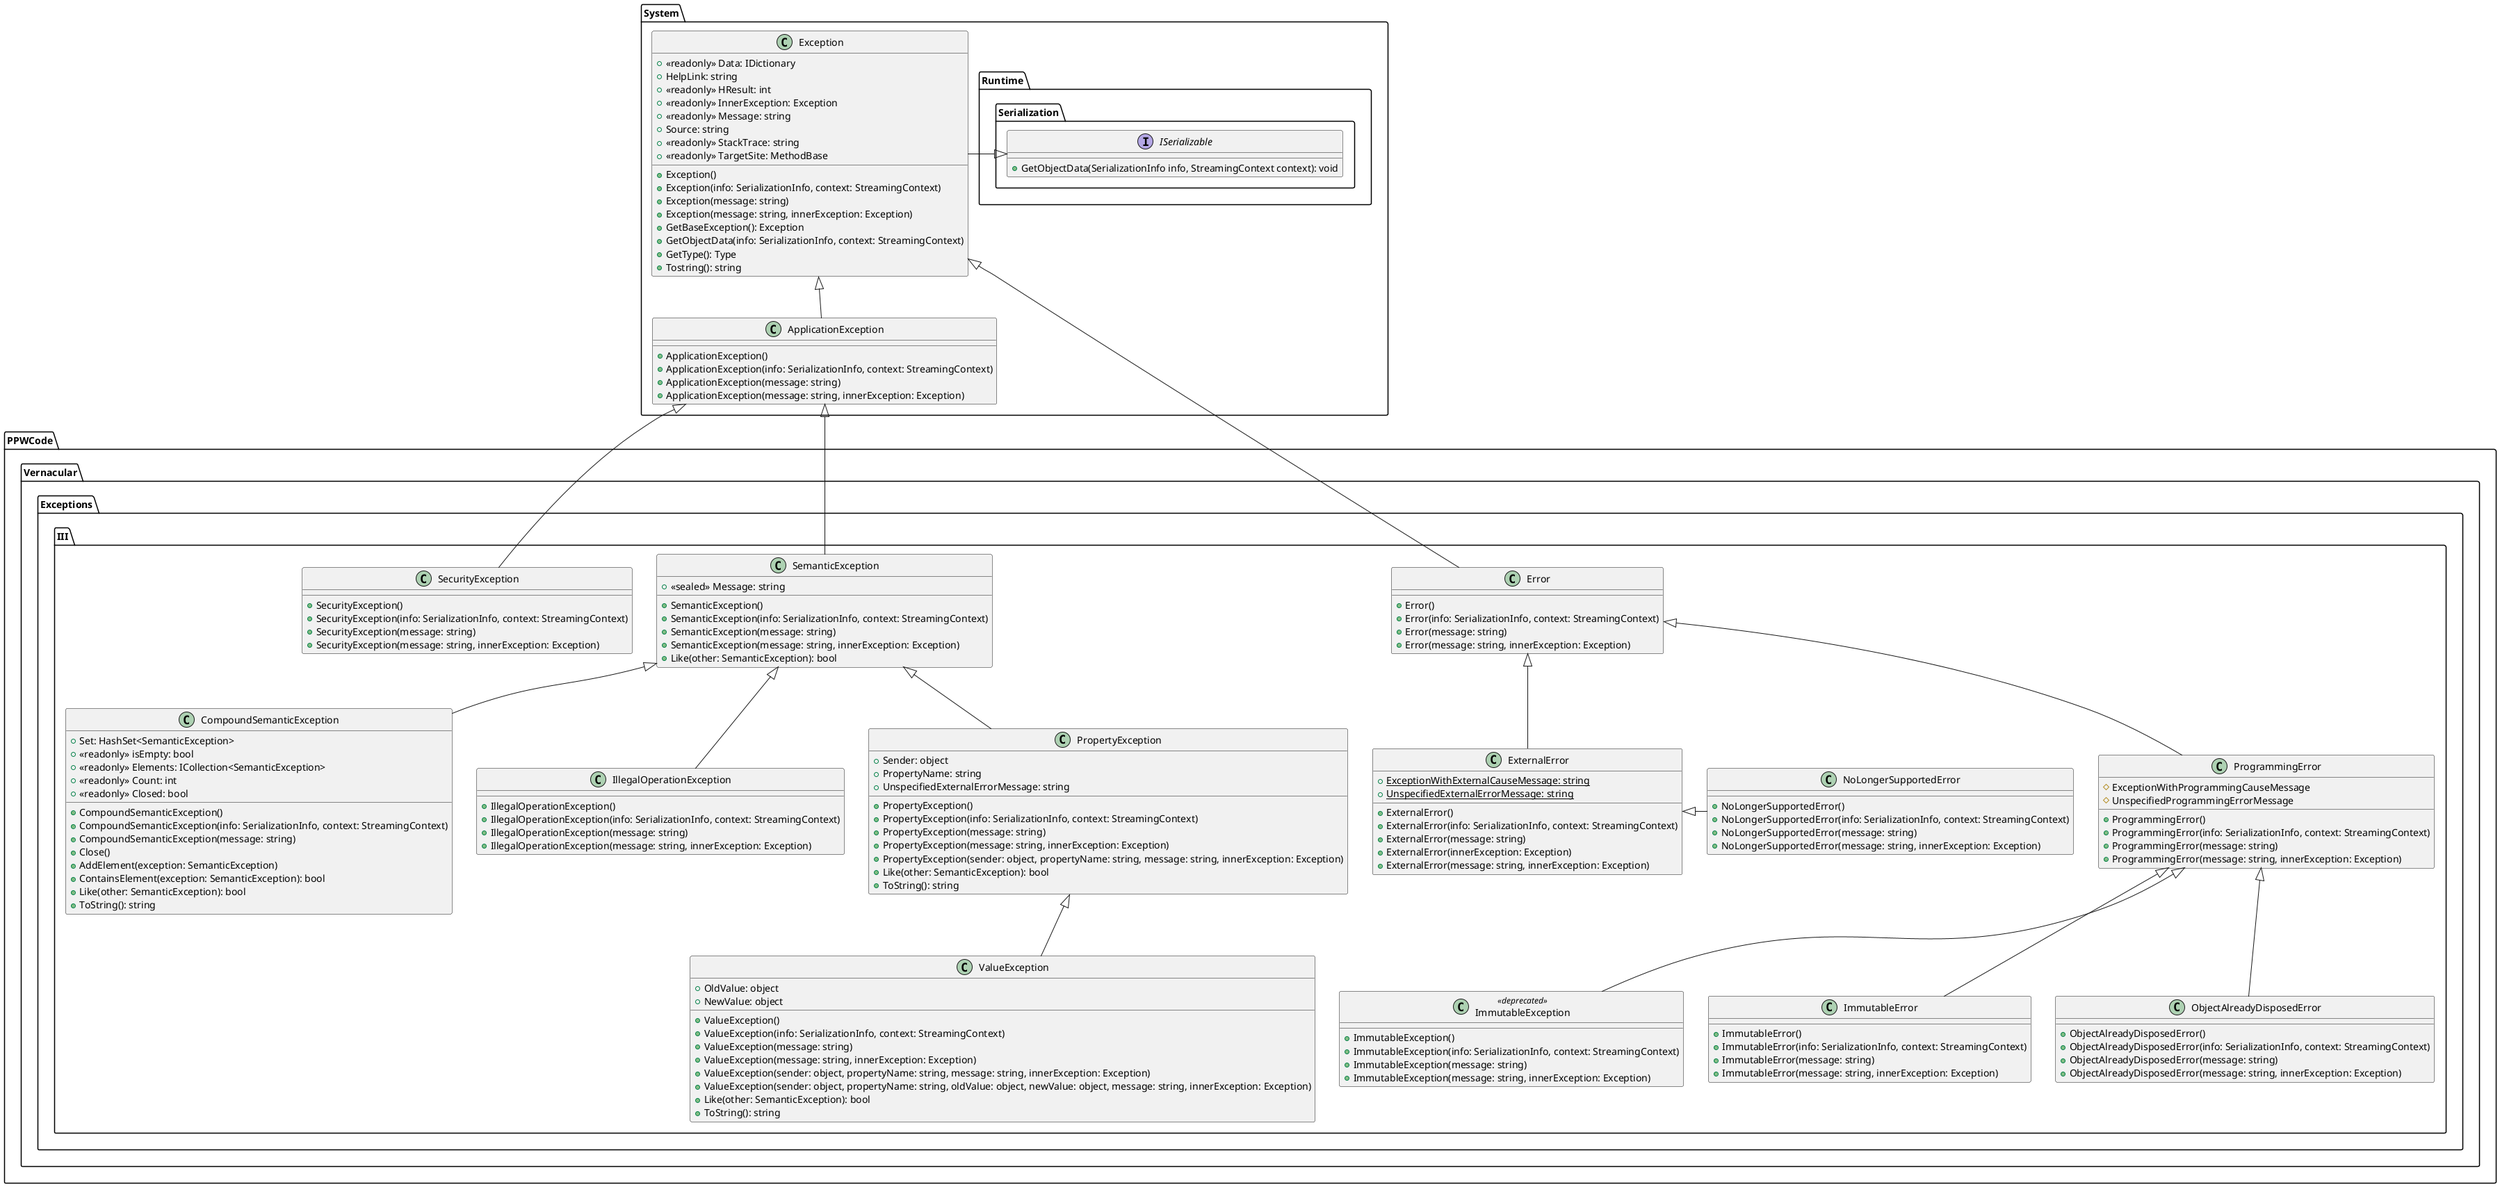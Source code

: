 @startuml

package System {
    package Runtime {
        package Serialization {
            interface ISerializable {
                + GetObjectData(SerializationInfo info, StreamingContext context): void
            }
        }
    }

    ISerializable <|- Exception
    class Exception {
        + <<readonly>> Data: IDictionary
        + HelpLink: string
        + <<readonly>> HResult: int
        + <<readonly>> InnerException: Exception
        + <<readonly>> Message: string
        + Source: string
        + <<readonly>> StackTrace: string
        + <<readonly>> TargetSite: MethodBase
        + Exception()
        + Exception(info: SerializationInfo, context: StreamingContext)
        + Exception(message: string)
        + Exception(message: string, innerException: Exception)
        + GetBaseException(): Exception
        + GetObjectData(info: SerializationInfo, context: StreamingContext)
        + GetType(): Type
        + Tostring(): string
    }

    Exception <|-- ApplicationException
    class ApplicationException {
        + ApplicationException()
        + ApplicationException(info: SerializationInfo, context: StreamingContext)
        + ApplicationException(message: string)
        + ApplicationException(message: string, innerException: Exception)
    }
}

package PPWCode {
    package Vernacular {
        package Exceptions {
            package III {
                Exception <|-- Error
                class Error {
                    + Error()
                    + Error(info: SerializationInfo, context: StreamingContext)
                    + Error(message: string)
                    + Error(message: string, innerException: Exception)
                }

                Error <|-- ExternalError
                class ExternalError {
                    + {static} ExceptionWithExternalCauseMessage: string
                    + {static} UnspecifiedExternalErrorMessage: string
                    + ExternalError()
                    + ExternalError(info: SerializationInfo, context: StreamingContext)
                    + ExternalError(message: string)
                    + ExternalError(innerException: Exception)
                    + ExternalError(message: string, innerException: Exception)
                }

                Error <|-- ProgrammingError
                class ProgrammingError {
                    # ExceptionWithProgrammingCauseMessage
                    # UnspecifiedProgrammingErrorMessage
                    + ProgrammingError()
                    + ProgrammingError(info: SerializationInfo, context: StreamingContext)
                    + ProgrammingError(message: string)
                    + ProgrammingError(message: string, innerException: Exception)
                }

                ProgrammingError <|-- ImmutableException
                class ImmutableException <<deprecated>> {
                    + ImmutableException()
                    + ImmutableException(info: SerializationInfo, context: StreamingContext)
                    + ImmutableException(message: string)
                    + ImmutableException(message: string, innerException: Exception)
                }

                ExternalError <|- NoLongerSupportedError
                class NoLongerSupportedError {
                    + NoLongerSupportedError()
                    + NoLongerSupportedError(info: SerializationInfo, context: StreamingContext)
                    + NoLongerSupportedError(message: string)
                    + NoLongerSupportedError(message: string, innerException: Exception)
                }

                ProgrammingError <|-- ImmutableError
                class ImmutableError {
                    + ImmutableError()
                    + ImmutableError(info: SerializationInfo, context: StreamingContext)
                    + ImmutableError(message: string)
                    + ImmutableError(message: string, innerException: Exception)
                }

                ProgrammingError <|-- ObjectAlreadyDisposedError
                class ObjectAlreadyDisposedError {
                    + ObjectAlreadyDisposedError()
                    + ObjectAlreadyDisposedError(info: SerializationInfo, context: StreamingContext)
                    + ObjectAlreadyDisposedError(message: string)
                    + ObjectAlreadyDisposedError(message: string, innerException: Exception)
                }

                ApplicationException <|-- SemanticException
                class SemanticException {
                    + <<sealed>> Message: string
                    + SemanticException()
                    + SemanticException(info: SerializationInfo, context: StreamingContext)
                    + SemanticException(message: string)
                    + SemanticException(message: string, innerException: Exception)
                    + Like(other: SemanticException): bool
                }

                SemanticException <|-- CompoundSemanticException
                class CompoundSemanticException {
                    + Set: HashSet<SemanticException>
                    + <<readonly>> isEmpty: bool
                    + <<readonly>> Elements: ICollection<SemanticException>
                    + <<readonly>> Count: int
                    + <<readonly>> Closed: bool
                    + CompoundSemanticException()
                    + CompoundSemanticException(info: SerializationInfo, context: StreamingContext)
                    + CompoundSemanticException(message: string)
                    + Close()
                    + AddElement(exception: SemanticException)
                    + ContainsElement(exception: SemanticException): bool
                    + Like(other: SemanticException): bool
                    + ToString(): string
                }

                SemanticException <|-- IllegalOperationException
                class IllegalOperationException {
                    + IllegalOperationException()
                    + IllegalOperationException(info: SerializationInfo, context: StreamingContext)
                    + IllegalOperationException(message: string)
                    + IllegalOperationException(message: string, innerException: Exception)
                }

                SemanticException <|-- PropertyException
                class PropertyException {
                    + Sender: object
                    + PropertyName: string
                    + UnspecifiedExternalErrorMessage: string
                    + PropertyException()
                    + PropertyException(info: SerializationInfo, context: StreamingContext)
                    + PropertyException(message: string)
                    + PropertyException(message: string, innerException: Exception)
                    + PropertyException(sender: object, propertyName: string, message: string, innerException: Exception)
                    + Like(other: SemanticException): bool
                    + ToString(): string
                }

                PropertyException <|-- ValueException
                class ValueException {
                    + OldValue: object
                    + NewValue: object
                    + ValueException()
                    + ValueException(info: SerializationInfo, context: StreamingContext)
                    + ValueException(message: string)
                    + ValueException(message: string, innerException: Exception)
                    + ValueException(sender: object, propertyName: string, message: string, innerException: Exception)
                    + ValueException(sender: object, propertyName: string, oldValue: object, newValue: object, message: string, innerException: Exception)
                    + Like(other: SemanticException): bool
                    + ToString(): string
                }

                ApplicationException <|-- SecurityException
                class SecurityException {
                    + SecurityException()
                    + SecurityException(info: SerializationInfo, context: StreamingContext)
                    + SecurityException(message: string)
                    + SecurityException(message: string, innerException: Exception)
                }
            }
        }
    }
}
@enduml
